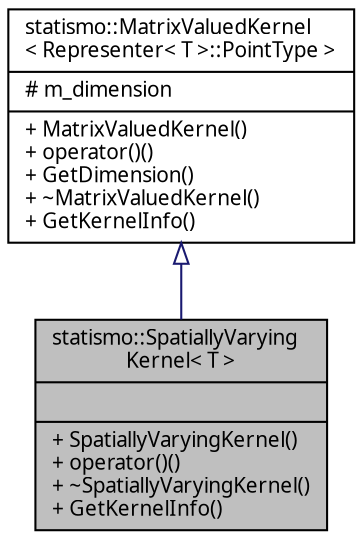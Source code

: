 digraph "statismo::SpatiallyVaryingKernel&lt; T &gt;"
{
  edge [fontname="FreeSans.ttf",fontsize="10",labelfontname="FreeSans.ttf",labelfontsize="10"];
  node [fontname="FreeSans.ttf",fontsize="10",shape=record];
  Node1 [label="{statismo::SpatiallyVarying\lKernel\< T \>\n||+ SpatiallyVaryingKernel()\l+ operator()()\l+ ~SpatiallyVaryingKernel()\l+ GetKernelInfo()\l}",height=0.2,width=0.4,color="black", fillcolor="grey75", style="filled" fontcolor="black"];
  Node2 -> Node1 [dir="back",color="midnightblue",fontsize="10",style="solid",arrowtail="onormal",fontname="FreeSans.ttf"];
  Node2 [label="{statismo::MatrixValuedKernel\l\< Representer\< T \>::PointType \>\n|# m_dimension\l|+ MatrixValuedKernel()\l+ operator()()\l+ GetDimension()\l+ ~MatrixValuedKernel()\l+ GetKernelInfo()\l}",height=0.2,width=0.4,color="black", fillcolor="white", style="filled",URL="$classstatismo_1_1MatrixValuedKernel.html"];
}
